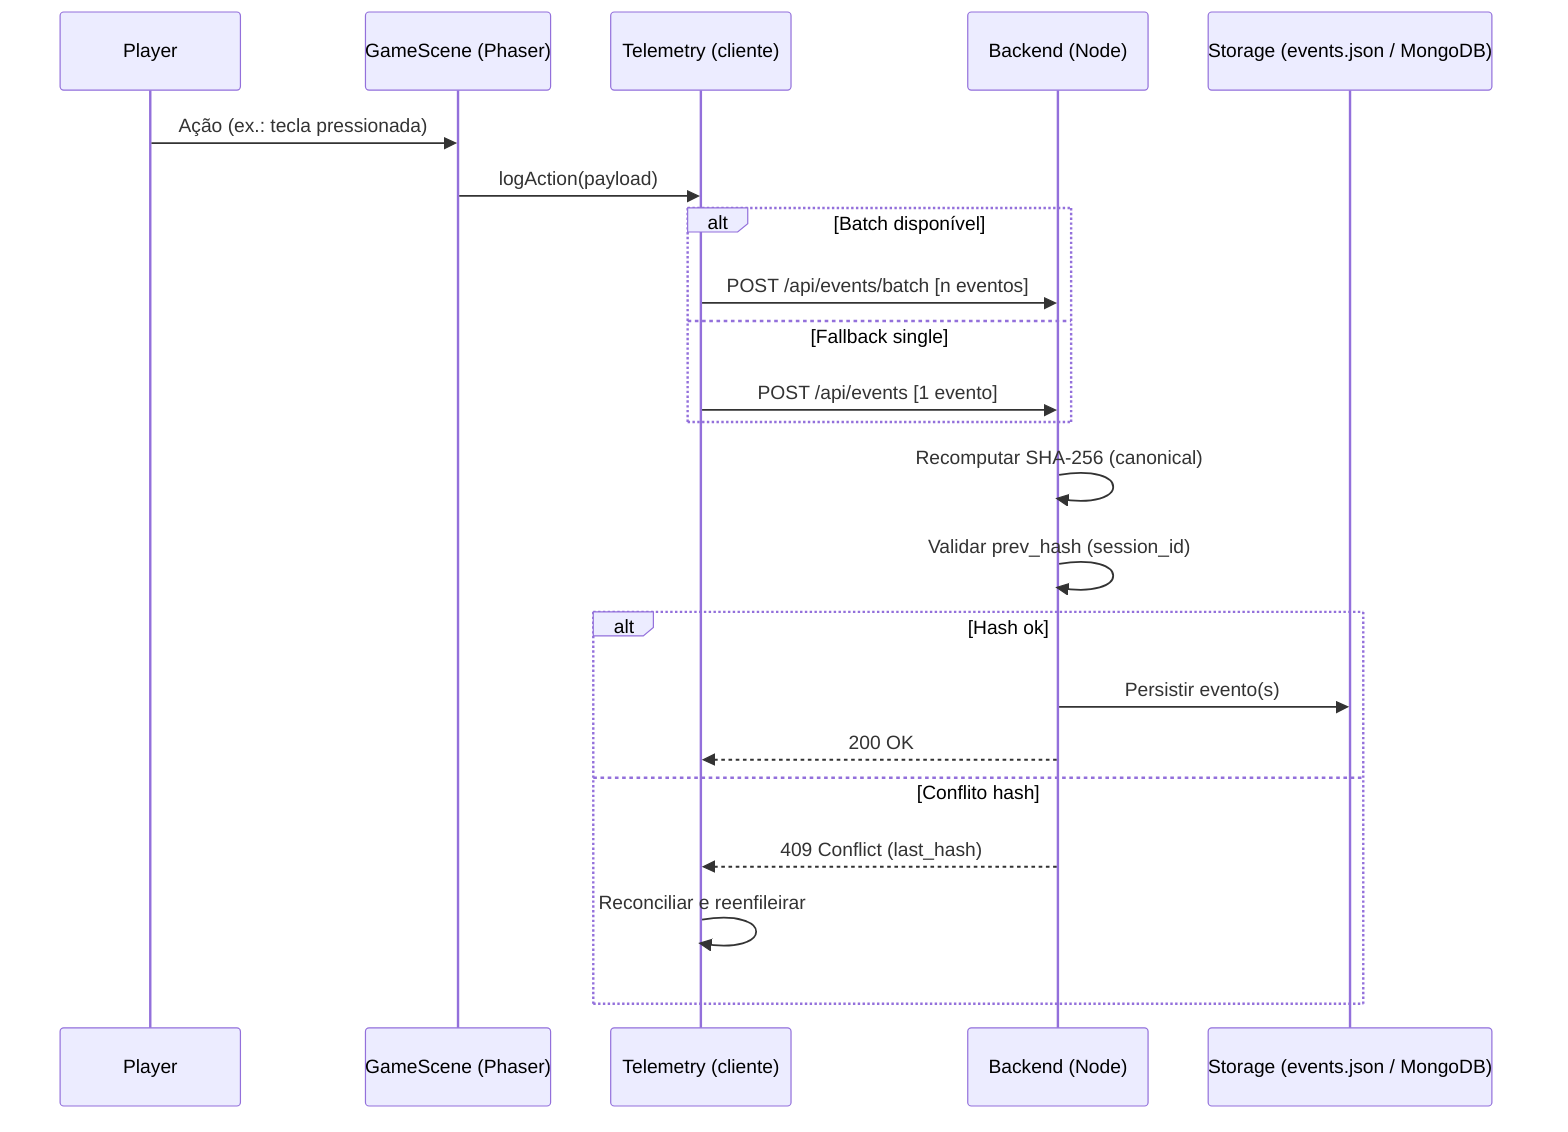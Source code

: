 sequenceDiagram
    participant P as Player
    participant G as GameScene (Phaser)
    participant T as Telemetry (cliente)
    participant B as Backend (Node)
    participant S as Storage (events.json / MongoDB)

    P->>G: Ação (ex.: tecla pressionada)
    G->>T: logAction(payload)
    alt Batch disponível
      T->>B: POST /api/events/batch [n eventos]
    else Fallback single
      T->>B: POST /api/events [1 evento]
    end
    B->>B: Recomputar SHA-256 (canonical)
    B->>B: Validar prev_hash (session_id)
    alt Hash ok
      B->>S: Persistir evento(s)
      B-->>T: 200 OK
    else Conflito hash
      B-->>T: 409 Conflict (last_hash)
      T->>T: Reconciliar e reenfileirar
    end